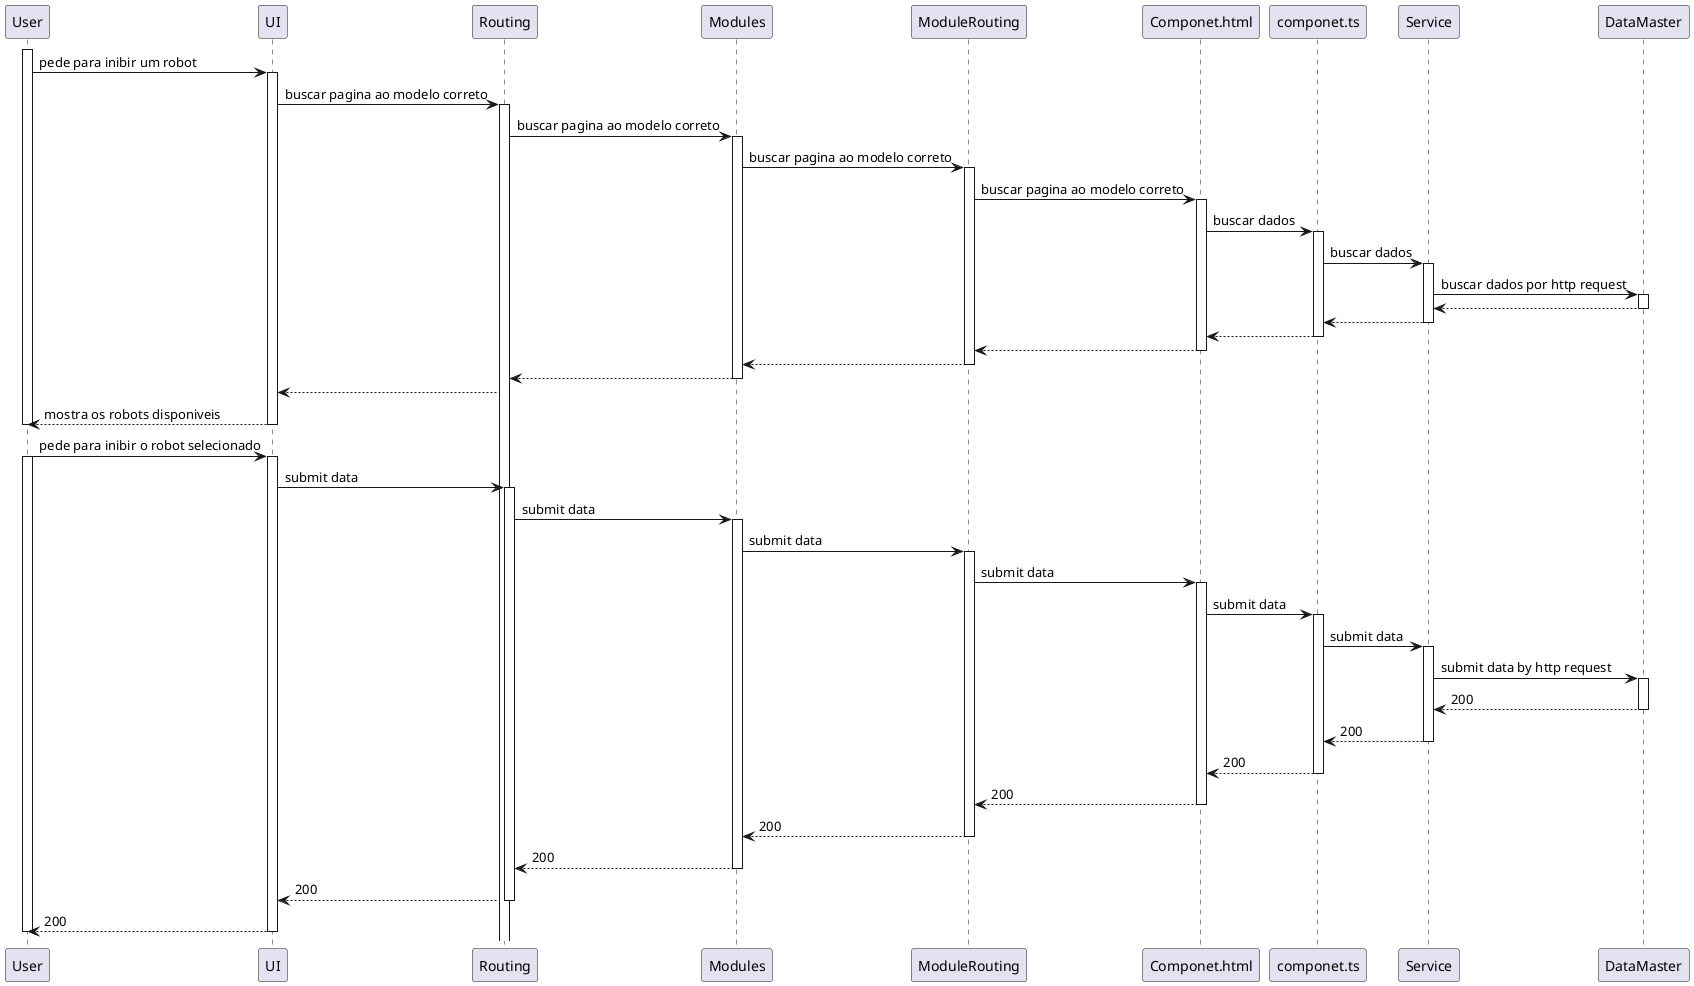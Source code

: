 @startuml
participant "User" as user
participant "UI" as UI
participant "Routing" as ROUT
participant "Modules" as Model
participant "ModuleRouting" as ModelRouting
participant "Componet.html" as html
participant "componet.ts" as data 
participant "Service" as service
participant "DataMaster" as Master
activate user
user -> UI : pede para inibir um robot
activate UI
UI -> ROUT : buscar pagina ao modelo correto
activate ROUT
ROUT -> Model : buscar pagina ao modelo correto
activate Model
Model -> ModelRouting : buscar pagina ao modelo correto
activate ModelRouting
ModelRouting -> html : buscar pagina ao modelo correto
activate html
html -> data : buscar dados
activate data
data -> service : buscar dados
activate service
service -> Master : buscar dados por http request
activate Master
Master --> service 
deactivate Master
service --> data

deactivate service
data --> html
deactivate data
html --> ModelRouting
deactivate html
ModelRouting --> Model
deactivate ModelRouting
Model --> ROUT
deactivate Model
ROUT --> UI
UI --> user: mostra os robots disponiveis
deactivate UI
deactivate user

user -> UI : pede para inibir o robot selecionado
activate user
activate UI
UI -> ROUT : submit data 
activate ROUT
ROUT -> Model : submit data
activate Model
Model -> ModelRouting : submit data
activate ModelRouting
ModelRouting -> html : submit data
activate html
html -> data : submit data
activate data
data -> service : submit data
activate service
service -> Master : submit data by http request
activate Master
Master --> service: 200
deactivate Master
service --> data: 200
deactivate service
data --> html: 200
deactivate data
html --> ModelRouting: 200
deactivate html
ModelRouting --> Model: 200
deactivate ModelRouting
Model --> ROUT: 200 
deactivate Model
ROUT --> UI: 200
deactivate ROUT
UI --> user: 200
deactivate UI
deactivate user

@enduml
